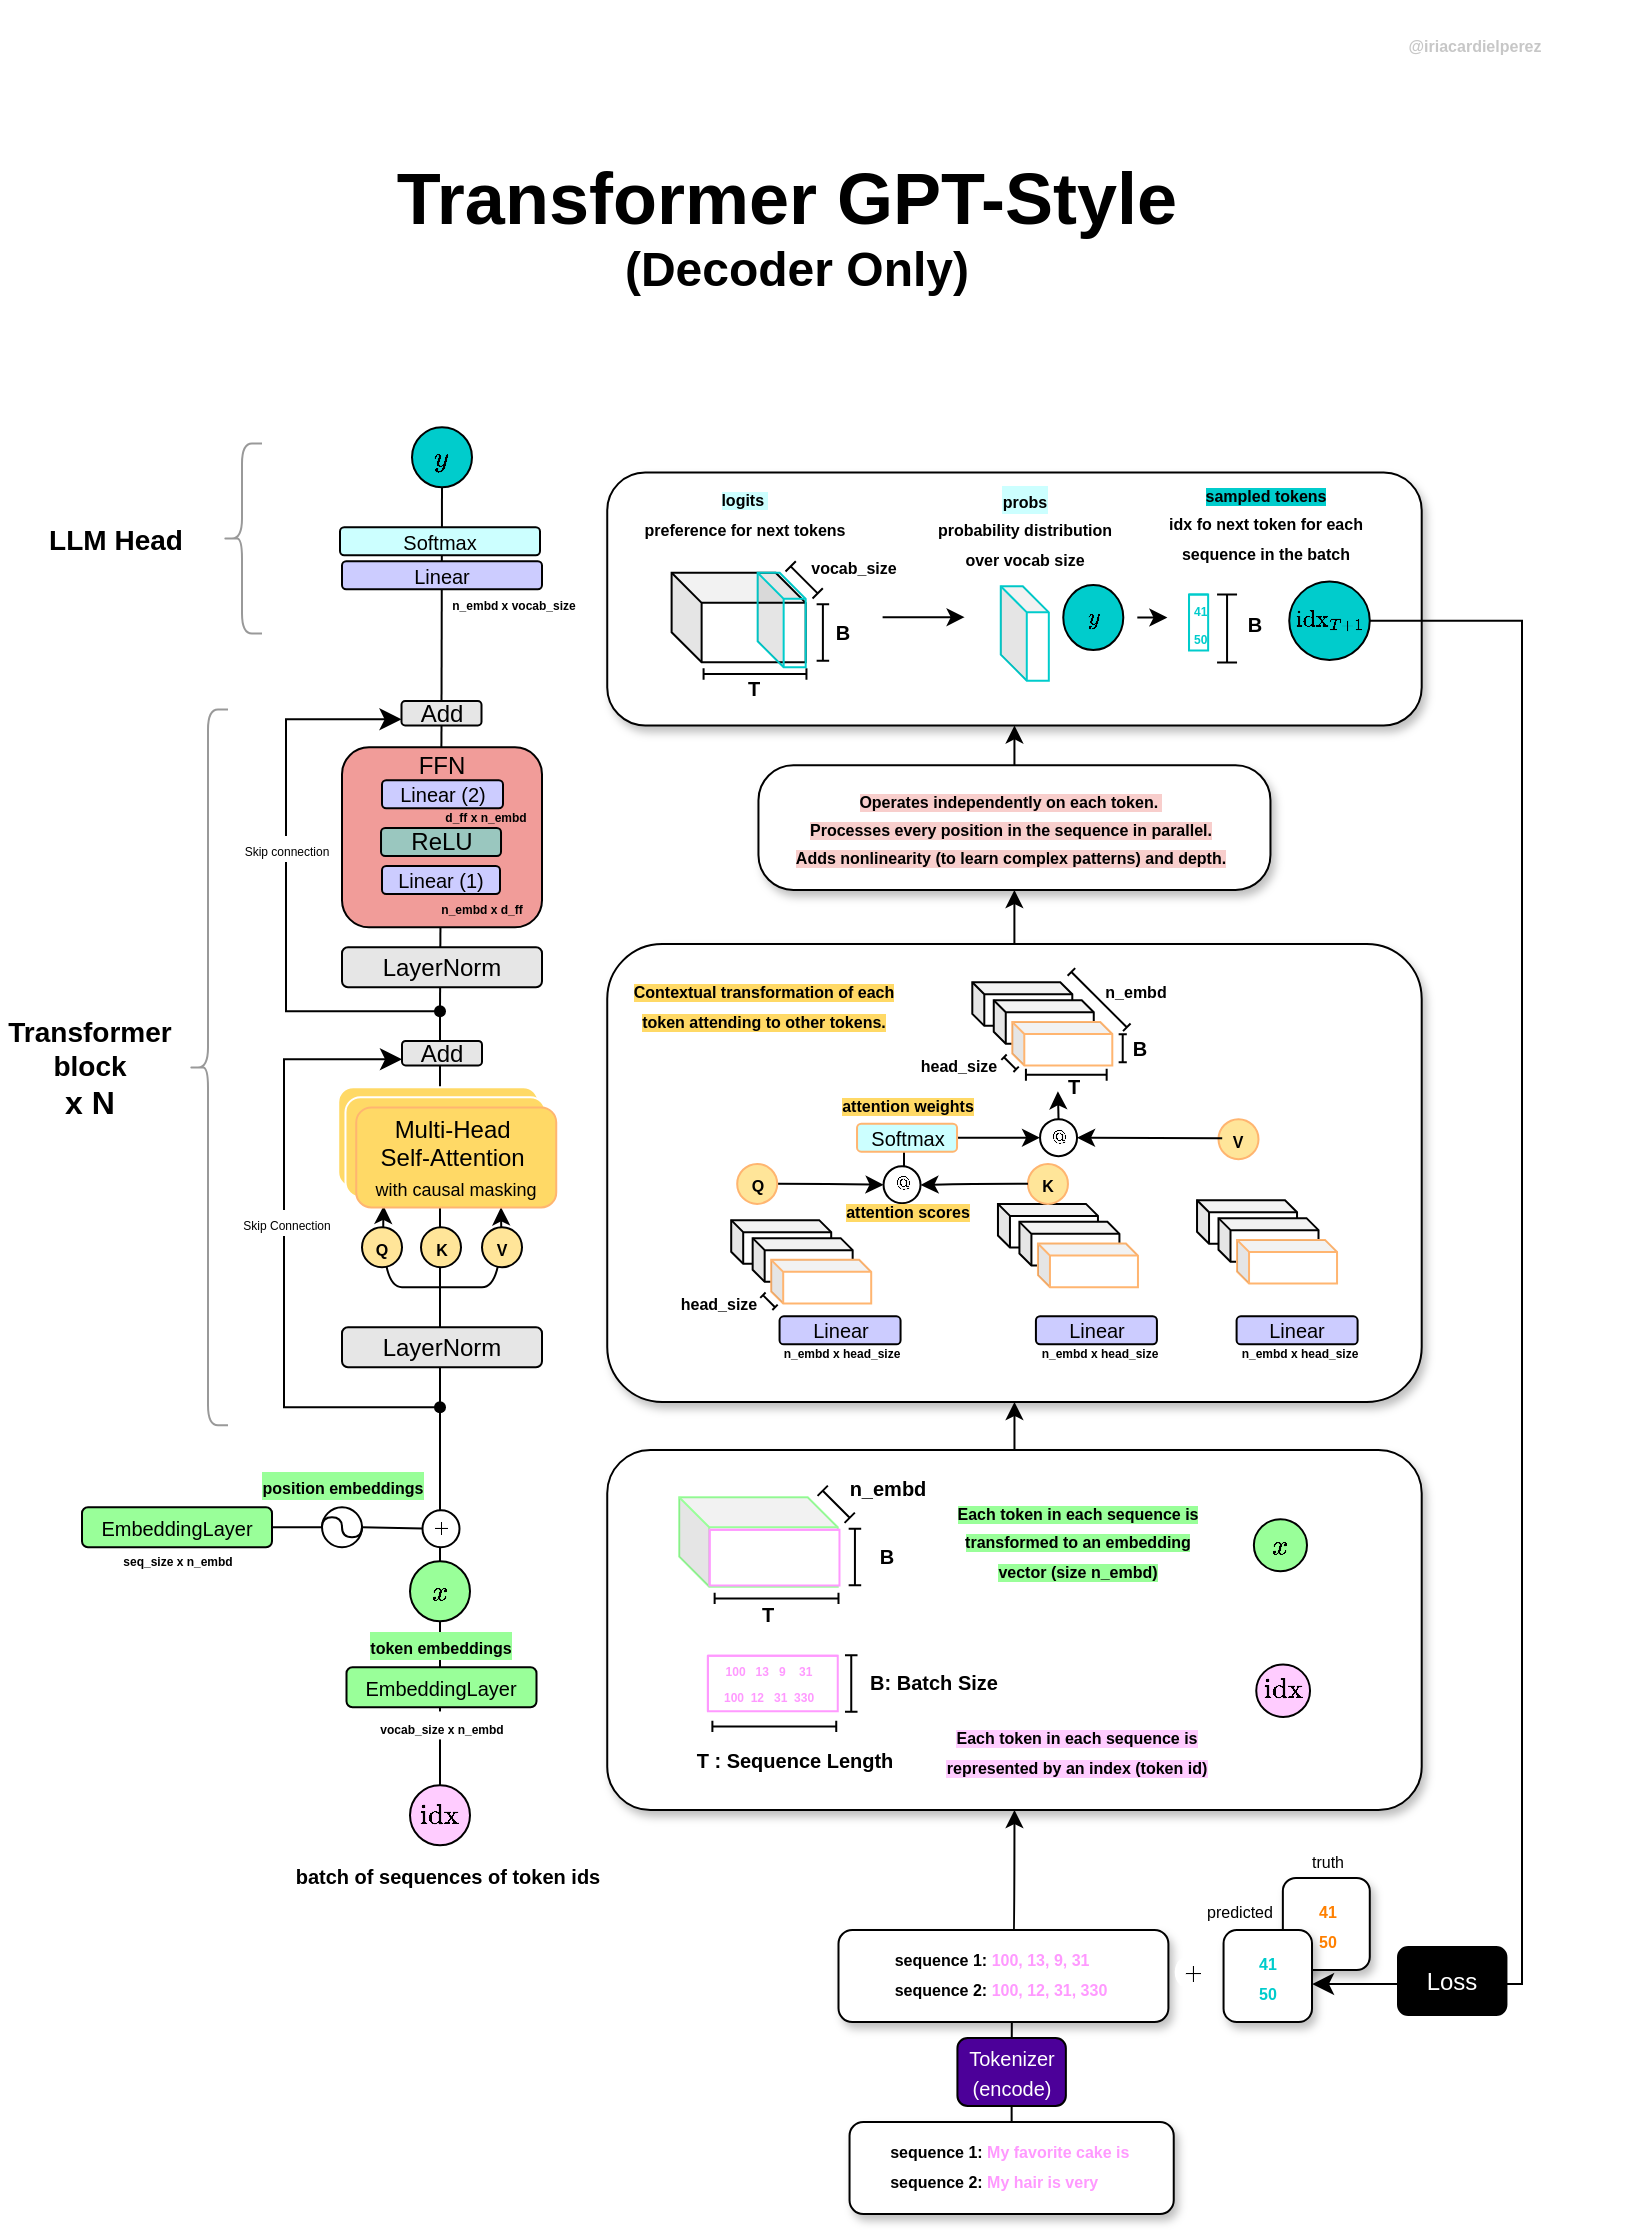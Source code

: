<mxfile>
  <diagram name="Page-1" id="9CptkLMM0ztSRVp6YB5i">
    <mxGraphModel dx="1144" dy="542" grid="0" gridSize="10" guides="1" tooltips="1" connect="1" arrows="1" fold="1" page="1" pageScale="1" pageWidth="827" pageHeight="1169" background="#FFFFFF" math="1" shadow="0">
      <root>
        <mxCell id="0" />
        <mxCell id="1" parent="0" />
        <mxCell id="IWCZdA42NEQNfxDkU8em-63" value="$$y$$" style="ellipse;whiteSpace=wrap;html=1;fillColor=#00CCCC;" parent="1" vertex="1">
          <mxGeometry x="221" y="222.63" width="30" height="30" as="geometry" />
        </mxCell>
        <mxCell id="IWCZdA42NEQNfxDkU8em-66" value="" style="ellipse;whiteSpace=wrap;html=1;" parent="1" vertex="1">
          <mxGeometry x="176.01" y="762.63" width="19.99" height="20" as="geometry" />
        </mxCell>
        <mxCell id="IWCZdA42NEQNfxDkU8em-67" value="" style="endArrow=none;html=1;rounded=0;curved=1;edgeStyle=orthogonalEdgeStyle;entryX=1;entryY=0.5;entryDx=0;entryDy=0;" parent="1" target="IWCZdA42NEQNfxDkU8em-66" edge="1">
          <mxGeometry width="50" height="50" relative="1" as="geometry">
            <mxPoint x="176" y="772.63" as="sourcePoint" />
            <mxPoint x="196.0" y="777.62" as="targetPoint" />
            <Array as="points">
              <mxPoint x="176" y="767.63" />
              <mxPoint x="186" y="767.63" />
              <mxPoint x="186" y="777.63" />
              <mxPoint x="196" y="777.63" />
            </Array>
          </mxGeometry>
        </mxCell>
        <mxCell id="IWCZdA42NEQNfxDkU8em-68" value="" style="curved=1;endArrow=classic;html=1;rounded=0;entryX=0.218;entryY=0.978;entryDx=0;entryDy=0;entryPerimeter=0;" parent="1" edge="1">
          <mxGeometry width="50" height="50" relative="1" as="geometry">
            <mxPoint x="236" y="652.63" as="sourcePoint" />
            <mxPoint x="206.8" y="611.97" as="targetPoint" />
            <Array as="points">
              <mxPoint x="226" y="652.63" />
              <mxPoint x="206" y="652.63" />
            </Array>
          </mxGeometry>
        </mxCell>
        <mxCell id="IWCZdA42NEQNfxDkU8em-69" value="" style="endArrow=none;html=1;rounded=0;curved=1;exitDx=0;exitDy=0;entryX=0.5;entryY=0;entryDx=0;entryDy=0;" parent="1" source="IWCZdA42NEQNfxDkU8em-82" target="IWCZdA42NEQNfxDkU8em-164" edge="1">
          <mxGeometry width="50" height="50" relative="1" as="geometry">
            <mxPoint x="234.8" y="392.63" as="sourcePoint" />
            <mxPoint x="234.8" y="752.63" as="targetPoint" />
          </mxGeometry>
        </mxCell>
        <mxCell id="IWCZdA42NEQNfxDkU8em-70" value="" style="curved=1;endArrow=classic;html=1;rounded=0;entryX=0.805;entryY=1.001;entryDx=0;entryDy=0;entryPerimeter=0;" parent="1" edge="1">
          <mxGeometry width="50" height="50" relative="1" as="geometry">
            <mxPoint x="236" y="652.63" as="sourcePoint" />
            <mxPoint x="265.5" y="612.66" as="targetPoint" />
            <Array as="points">
              <mxPoint x="246" y="652.63" />
              <mxPoint x="266" y="652.63" />
            </Array>
          </mxGeometry>
        </mxCell>
        <mxCell id="IWCZdA42NEQNfxDkU8em-71" value="" style="endArrow=classic;html=1;rounded=0;curved=1;entryX=0.496;entryY=1.001;entryDx=0;entryDy=0;entryPerimeter=0;exitX=0.453;exitY=-0.02;exitDx=0;exitDy=0;exitPerimeter=0;" parent="1" target="IWCZdA42NEQNfxDkU8em-78" edge="1">
          <mxGeometry width="50" height="50" relative="1" as="geometry">
            <mxPoint x="233.68" y="612.23" as="sourcePoint" />
            <mxPoint x="235.42" y="603.17" as="targetPoint" />
          </mxGeometry>
        </mxCell>
        <mxCell id="IWCZdA42NEQNfxDkU8em-72" value="&lt;font style=&quot;font-size: 8px;&quot;&gt;&lt;b style=&quot;&quot;&gt;Q&lt;/b&gt;&lt;/font&gt;" style="ellipse;whiteSpace=wrap;html=1;fillColor=#FFE599;align=center;" parent="1" vertex="1">
          <mxGeometry x="196" y="622.63" width="20" height="20" as="geometry" />
        </mxCell>
        <mxCell id="IWCZdA42NEQNfxDkU8em-73" value="&lt;font style=&quot;font-size: 8px;&quot;&gt;&lt;b style=&quot;&quot;&gt;K&lt;/b&gt;&lt;/font&gt;" style="ellipse;whiteSpace=wrap;html=1;fillColor=#FFE599;align=center;" parent="1" vertex="1">
          <mxGeometry x="225.5" y="622.63" width="20" height="20" as="geometry" />
        </mxCell>
        <mxCell id="IWCZdA42NEQNfxDkU8em-74" value="&lt;font style=&quot;font-size: 8px;&quot;&gt;&lt;b style=&quot;&quot;&gt;V&lt;/b&gt;&lt;/font&gt;" style="ellipse;whiteSpace=wrap;html=1;fillColor=#FFE599;align=center;" parent="1" vertex="1">
          <mxGeometry x="256" y="622.63" width="20" height="20" as="geometry" />
        </mxCell>
        <mxCell id="IWCZdA42NEQNfxDkU8em-75" value="" style="endArrow=none;html=1;rounded=0;curved=1;" parent="1" source="IWCZdA42NEQNfxDkU8em-76" edge="1">
          <mxGeometry width="50" height="50" relative="1" as="geometry">
            <mxPoint x="236" y="772.63" as="sourcePoint" />
            <mxPoint x="196" y="772.63" as="targetPoint" />
          </mxGeometry>
        </mxCell>
        <mxCell id="IWCZdA42NEQNfxDkU8em-77" value="Add" style="rounded=1;whiteSpace=wrap;html=1;fillColor=#E6E6E6;" parent="1" vertex="1">
          <mxGeometry x="216" y="529.49" width="40" height="12.2" as="geometry" />
        </mxCell>
        <mxCell id="IWCZdA42NEQNfxDkU8em-78" value="Multi-Head&amp;nbsp;&lt;div&gt;Self-Attention&amp;nbsp;&lt;div&gt;&lt;font style=&quot;font-size: 9px;&quot;&gt;with causal masking&lt;/font&gt;&lt;/div&gt;&lt;/div&gt;" style="rounded=1;whiteSpace=wrap;html=1;fillColor=#FFD966;strokeColor=#FFFFFF;" parent="1" vertex="1">
          <mxGeometry x="184.12" y="552.63" width="100" height="50" as="geometry" />
        </mxCell>
        <mxCell id="IWCZdA42NEQNfxDkU8em-79" value="" style="shape=waypoint;sketch=0;fillStyle=solid;size=6;pointerEvents=1;points=[];fillColor=none;resizable=0;rotatable=0;perimeter=centerPerimeter;snapToPoint=1;" parent="1" vertex="1">
          <mxGeometry x="225" y="702.63" width="20" height="20" as="geometry" />
        </mxCell>
        <mxCell id="IWCZdA42NEQNfxDkU8em-80" value="" style="edgeStyle=elbowEdgeStyle;elbow=vertical;endArrow=classic;html=1;curved=0;rounded=0;endSize=8;startSize=8;exitX=0.257;exitY=0.157;exitDx=0;exitDy=0;exitPerimeter=0;entryX=0;entryY=0.75;entryDx=0;entryDy=0;" parent="1" source="IWCZdA42NEQNfxDkU8em-79" target="IWCZdA42NEQNfxDkU8em-77" edge="1">
          <mxGeometry width="50" height="50" relative="1" as="geometry">
            <mxPoint x="-24" y="572.63" as="sourcePoint" />
            <mxPoint x="185.5" y="562.63" as="targetPoint" />
            <Array as="points">
              <mxPoint x="157" y="627" />
            </Array>
          </mxGeometry>
        </mxCell>
        <mxCell id="IWCZdA42NEQNfxDkU8em-544" value="&lt;font style=&quot;font-size: 6px;&quot;&gt;Skip Connection&lt;/font&gt;" style="edgeLabel;html=1;align=center;verticalAlign=middle;resizable=0;points=[];" parent="IWCZdA42NEQNfxDkU8em-80" vertex="1" connectable="0">
          <mxGeometry x="0.101" y="-1" relative="1" as="geometry">
            <mxPoint as="offset" />
          </mxGeometry>
        </mxCell>
        <mxCell id="IWCZdA42NEQNfxDkU8em-82" value="" style="shape=waypoint;sketch=0;fillStyle=solid;size=6;pointerEvents=1;points=[];fillColor=none;resizable=0;rotatable=0;perimeter=centerPerimeter;snapToPoint=1;" parent="1" vertex="1">
          <mxGeometry x="225" y="504.63" width="20" height="20" as="geometry" />
        </mxCell>
        <mxCell id="IWCZdA42NEQNfxDkU8em-81" value="" style="endArrow=none;html=1;rounded=0;curved=1;exitX=0.5;exitY=1;exitDx=0;exitDy=0;entryDx=0;entryDy=0;" parent="1" source="IWCZdA42NEQNfxDkU8em-351" target="IWCZdA42NEQNfxDkU8em-82" edge="1">
          <mxGeometry width="50" height="50" relative="1" as="geometry">
            <mxPoint x="234.8" y="392.63" as="sourcePoint" />
            <mxPoint x="234.8" y="752.63" as="targetPoint" />
          </mxGeometry>
        </mxCell>
        <mxCell id="IWCZdA42NEQNfxDkU8em-83" value="" style="edgeStyle=elbowEdgeStyle;elbow=horizontal;endArrow=classic;html=1;curved=0;rounded=0;endSize=8;startSize=8;entryX=0;entryY=0.75;entryDx=0;entryDy=0;" parent="1" source="IWCZdA42NEQNfxDkU8em-82" target="IWCZdA42NEQNfxDkU8em-351" edge="1">
          <mxGeometry width="50" height="50" relative="1" as="geometry">
            <mxPoint x="245" y="702.63" as="sourcePoint" />
            <mxPoint x="217.0" y="359.175" as="targetPoint" />
            <Array as="points">
              <mxPoint x="158" y="445" />
            </Array>
          </mxGeometry>
        </mxCell>
        <mxCell id="IWCZdA42NEQNfxDkU8em-542" value="&lt;font style=&quot;font-size: 6px;&quot;&gt;Skip connection&lt;/font&gt;" style="edgeLabel;html=1;align=center;verticalAlign=middle;resizable=0;points=[];" parent="IWCZdA42NEQNfxDkU8em-83" vertex="1" connectable="0">
          <mxGeometry x="0.133" relative="1" as="geometry">
            <mxPoint as="offset" />
          </mxGeometry>
        </mxCell>
        <mxCell id="IWCZdA42NEQNfxDkU8em-85" value="FFN&lt;div&gt;&lt;br&gt;&lt;div&gt;&lt;br&gt;&lt;/div&gt;&lt;div&gt;&lt;br&gt;&lt;/div&gt;&lt;div&gt;&lt;br&gt;&lt;/div&gt;&lt;div&gt;&lt;br&gt;&lt;/div&gt;&lt;/div&gt;" style="rounded=1;whiteSpace=wrap;html=1;fillColor=#F19C99;" parent="1" vertex="1">
          <mxGeometry x="186" y="382.63" width="100" height="90" as="geometry" />
        </mxCell>
        <mxCell id="IWCZdA42NEQNfxDkU8em-86" value="LayerNorm" style="rounded=1;whiteSpace=wrap;html=1;fillColor=#E6E6E6;" parent="1" vertex="1">
          <mxGeometry x="186" y="482.63" width="100" height="20" as="geometry" />
        </mxCell>
        <mxCell id="IWCZdA42NEQNfxDkU8em-93" value="LayerNorm" style="rounded=1;whiteSpace=wrap;html=1;fillColor=#E6E6E6;" parent="1" vertex="1">
          <mxGeometry x="186" y="672.63" width="100" height="20" as="geometry" />
        </mxCell>
        <mxCell id="IWCZdA42NEQNfxDkU8em-103" value="ReLU" style="rounded=1;whiteSpace=wrap;html=1;fillColor=#9AC7BF;" parent="1" vertex="1">
          <mxGeometry x="205.51" y="423" width="60" height="14" as="geometry" />
        </mxCell>
        <mxCell id="IWCZdA42NEQNfxDkU8em-106" value="&lt;font style=&quot;font-size: 10px;&quot;&gt;Linear (2)&lt;/font&gt;" style="rounded=1;whiteSpace=wrap;html=1;fillColor=#CCCCFF;" parent="1" vertex="1">
          <mxGeometry x="206" y="399.09" width="60.5" height="14" as="geometry" />
        </mxCell>
        <mxCell id="IWCZdA42NEQNfxDkU8em-107" value="&lt;font style=&quot;font-size: 10px;&quot;&gt;Linear (1)&lt;/font&gt;" style="rounded=1;whiteSpace=wrap;html=1;fillColor=#CCCCFF;" parent="1" vertex="1">
          <mxGeometry x="206" y="442" width="59" height="14" as="geometry" />
        </mxCell>
        <mxCell id="IWCZdA42NEQNfxDkU8em-109" value="&lt;font style=&quot;font-size: 10px;&quot;&gt;EmbeddingLayer&lt;/font&gt;" style="rounded=1;whiteSpace=wrap;html=1;fillColor=#99FF99;" parent="1" vertex="1">
          <mxGeometry x="188.25" y="842.63" width="95" height="20" as="geometry" />
        </mxCell>
        <mxCell id="IWCZdA42NEQNfxDkU8em-110" value="&lt;font style=&quot;font-size: 10px;&quot;&gt;EmbeddingLayer&lt;/font&gt;" style="rounded=1;whiteSpace=wrap;html=1;fillColor=#99FF99;" parent="1" vertex="1">
          <mxGeometry x="56" y="762.63" width="95" height="20" as="geometry" />
        </mxCell>
        <mxCell id="IWCZdA42NEQNfxDkU8em-111" value="" style="endArrow=none;html=1;rounded=0;curved=1;entryX=1;entryY=0.5;entryDx=0;entryDy=0;exitX=0;exitY=0.5;exitDx=0;exitDy=0;" parent="1" source="IWCZdA42NEQNfxDkU8em-66" target="IWCZdA42NEQNfxDkU8em-110" edge="1">
          <mxGeometry width="50" height="50" relative="1" as="geometry">
            <mxPoint x="246" y="782.63" as="sourcePoint" />
            <mxPoint x="206" y="782.63" as="targetPoint" />
          </mxGeometry>
        </mxCell>
        <mxCell id="IWCZdA42NEQNfxDkU8em-113" value="$$x$$" style="ellipse;whiteSpace=wrap;html=1;fillColor=#99FF99;" parent="1" vertex="1">
          <mxGeometry x="220" y="789.63" width="30" height="30" as="geometry" />
        </mxCell>
        <mxCell id="IWCZdA42NEQNfxDkU8em-114" value="" style="endArrow=none;html=1;rounded=0;curved=1;" parent="1" target="IWCZdA42NEQNfxDkU8em-76" edge="1">
          <mxGeometry width="50" height="50" relative="1" as="geometry">
            <mxPoint x="236" y="772.63" as="sourcePoint" />
            <mxPoint x="196" y="772.63" as="targetPoint" />
          </mxGeometry>
        </mxCell>
        <mxCell id="IWCZdA42NEQNfxDkU8em-76" value="&lt;font style=&quot;font-size: 8px;&quot;&gt;$$+$$&lt;/font&gt;" style="ellipse;whiteSpace=wrap;html=1;align=center;" parent="1" vertex="1">
          <mxGeometry x="226.25" y="764.13" width="18.5" height="18.5" as="geometry" />
        </mxCell>
        <mxCell id="IWCZdA42NEQNfxDkU8em-128" value="&lt;font style=&quot;font-size: 14px;&quot;&gt;&lt;font style=&quot;&quot;&gt;&lt;b style=&quot;&quot;&gt;Transformer b&lt;/b&gt;&lt;/font&gt;&lt;b style=&quot;background-color: transparent; color: light-dark(rgb(0, 0, 0), rgb(255, 255, 255));&quot;&gt;lock&lt;/b&gt;&lt;/font&gt;&lt;div&gt;&lt;div&gt;&lt;font size=&quot;3&quot; style=&quot;&quot;&gt;&lt;b style=&quot;&quot;&gt;x N&lt;/b&gt;&lt;/font&gt;&lt;/div&gt;&lt;/div&gt;" style="text;html=1;align=center;verticalAlign=middle;whiteSpace=wrap;rounded=0;rotation=0;" parent="1" vertex="1">
          <mxGeometry x="15" y="527.63" width="90" height="30" as="geometry" />
        </mxCell>
        <mxCell id="IWCZdA42NEQNfxDkU8em-131" value="&lt;div&gt;&lt;font style=&quot;font-size: 14px;&quot;&gt;&lt;b style=&quot;&quot;&gt;LLM Head&lt;/b&gt;&lt;/font&gt;&lt;/div&gt;" style="text;html=1;align=center;verticalAlign=middle;whiteSpace=wrap;rounded=0;" parent="1" vertex="1">
          <mxGeometry x="23" y="264.3" width="100" height="30" as="geometry" />
        </mxCell>
        <mxCell id="IWCZdA42NEQNfxDkU8em-132" value="&lt;span style=&quot;background-color: rgb(153, 255, 153);&quot;&gt;&lt;b style=&quot;&quot;&gt;&lt;font style=&quot;font-size: 8px;&quot;&gt;token embeddings&lt;/font&gt;&lt;/b&gt;&lt;/span&gt;" style="text;html=1;align=center;verticalAlign=middle;whiteSpace=wrap;rounded=0;fillColor=#FFFFFF;" parent="1" vertex="1">
          <mxGeometry x="188.13" y="827.72" width="94.75" height="7.91" as="geometry" />
        </mxCell>
        <mxCell id="IWCZdA42NEQNfxDkU8em-164" value="$$\text{idx}$$" style="ellipse;whiteSpace=wrap;html=1;fillColor=#FFCCFF;" parent="1" vertex="1">
          <mxGeometry x="220" y="901.63" width="30" height="30" as="geometry" />
        </mxCell>
        <mxCell id="IWCZdA42NEQNfxDkU8em-165" value="&lt;span style=&quot;font-size: 10px;&quot;&gt;&lt;b&gt;batch of sequences of token ids&lt;/b&gt;&lt;/span&gt;" style="text;html=1;align=center;verticalAlign=middle;whiteSpace=wrap;rounded=0;" parent="1" vertex="1">
          <mxGeometry x="158.62" y="931.63" width="160" height="30" as="geometry" />
        </mxCell>
        <mxCell id="IWCZdA42NEQNfxDkU8em-178" value="&lt;b style=&quot;&quot;&gt;&lt;font style=&quot;font-size: 6px;&quot;&gt;vocab_size x n_embd&lt;/font&gt;&lt;/b&gt;" style="text;html=1;align=center;verticalAlign=middle;whiteSpace=wrap;rounded=0;fillColor=#FFFFFF;" parent="1" vertex="1">
          <mxGeometry x="173" y="864.72" width="126" height="14" as="geometry" />
        </mxCell>
        <mxCell id="IWCZdA42NEQNfxDkU8em-179" value="&lt;b style=&quot;&quot;&gt;&lt;font style=&quot;font-size: 6px;&quot;&gt;seq_size x n_embd&lt;/font&gt;&lt;/b&gt;" style="text;html=1;align=center;verticalAlign=middle;whiteSpace=wrap;rounded=0;" parent="1" vertex="1">
          <mxGeometry x="40.5" y="780.75" width="126" height="15" as="geometry" />
        </mxCell>
        <mxCell id="IWCZdA42NEQNfxDkU8em-257" value="" style="edgeStyle=orthogonalEdgeStyle;curved=1;rounded=0;orthogonalLoop=1;jettySize=auto;html=1;entryX=0.47;entryY=1.071;entryDx=0;entryDy=0;entryPerimeter=0;" parent="1" edge="1">
          <mxGeometry relative="1" as="geometry">
            <mxPoint x="516.31" y="400.28" as="sourcePoint" />
          </mxGeometry>
        </mxCell>
        <mxCell id="IWCZdA42NEQNfxDkU8em-348" value="&lt;b style=&quot;&quot;&gt;&lt;font style=&quot;font-size: 6px;&quot;&gt;n_embd x vocab_size&lt;/font&gt;&lt;/b&gt;" style="text;html=1;align=center;verticalAlign=middle;whiteSpace=wrap;rounded=0;" parent="1" vertex="1">
          <mxGeometry x="237" y="302.63" width="70" height="15" as="geometry" />
        </mxCell>
        <mxCell id="IWCZdA42NEQNfxDkU8em-349" value="Multi-Head&amp;nbsp;&lt;div&gt;Self-Attention&amp;nbsp;&lt;div&gt;&lt;font style=&quot;font-size: 9px;&quot;&gt;with causal masking&lt;/font&gt;&lt;/div&gt;&lt;/div&gt;" style="rounded=1;whiteSpace=wrap;html=1;fillColor=#FFD966;strokeColor=#FFFFFF;" parent="1" vertex="1">
          <mxGeometry x="187.74" y="557.63" width="100" height="50" as="geometry" />
        </mxCell>
        <mxCell id="IWCZdA42NEQNfxDkU8em-352" value="" style="endArrow=none;html=1;rounded=0;curved=1;exitX=0.5;exitY=1;exitDx=0;exitDy=0;entryDx=0;entryDy=0;" parent="1" source="IWCZdA42NEQNfxDkU8em-63" target="IWCZdA42NEQNfxDkU8em-351" edge="1">
          <mxGeometry width="50" height="50" relative="1" as="geometry">
            <mxPoint x="236" y="252.72" as="sourcePoint" />
            <mxPoint x="235" y="514.72" as="targetPoint" />
          </mxGeometry>
        </mxCell>
        <mxCell id="IWCZdA42NEQNfxDkU8em-351" value="Add" style="rounded=1;whiteSpace=wrap;html=1;fillColor=#E6E6E6;" parent="1" vertex="1">
          <mxGeometry x="215.75" y="359.52" width="40" height="12.2" as="geometry" />
        </mxCell>
        <mxCell id="IWCZdA42NEQNfxDkU8em-353" value="&lt;font style=&quot;font-size: 10px;&quot;&gt;Softmax&lt;/font&gt;" style="rounded=1;whiteSpace=wrap;html=1;fillColor=#CCFFFF;" parent="1" vertex="1">
          <mxGeometry x="185" y="272.63" width="100" height="14" as="geometry" />
        </mxCell>
        <mxCell id="IWCZdA42NEQNfxDkU8em-354" value="&lt;font style=&quot;font-size: 10px;&quot;&gt;Linear&lt;/font&gt;" style="rounded=1;whiteSpace=wrap;html=1;fillColor=#CCCCFF;" parent="1" vertex="1">
          <mxGeometry x="186" y="289.63" width="100" height="14" as="geometry" />
        </mxCell>
        <mxCell id="IWCZdA42NEQNfxDkU8em-380" value="Multi-Head&amp;nbsp;&lt;div&gt;Self-Attention&amp;nbsp;&lt;div&gt;&lt;font style=&quot;font-size: 9px;&quot;&gt;with causal masking&lt;/font&gt;&lt;/div&gt;&lt;/div&gt;" style="rounded=1;whiteSpace=wrap;html=1;fillColor=#FFD966;strokeColor=#FFB570;" parent="1" vertex="1">
          <mxGeometry x="193.12" y="562.72" width="100" height="50" as="geometry" />
        </mxCell>
        <mxCell id="IWCZdA42NEQNfxDkU8em-384" value="&lt;span style=&quot;background-color: rgb(153, 255, 153);&quot;&gt;&lt;b style=&quot;&quot;&gt;&lt;font style=&quot;font-size: 8px;&quot;&gt;position embeddings&lt;/font&gt;&lt;/b&gt;&lt;/span&gt;" style="text;html=1;align=center;verticalAlign=middle;whiteSpace=wrap;rounded=0;fillColor=#FFFFFF;" parent="1" vertex="1">
          <mxGeometry x="138.63" y="747.72" width="94.75" height="7.91" as="geometry" />
        </mxCell>
        <mxCell id="IWCZdA42NEQNfxDkU8em-386" value="" style="shape=curlyBracket;whiteSpace=wrap;html=1;rounded=1;labelPosition=left;verticalLabelPosition=middle;align=right;verticalAlign=middle;strokeColor=#999999;" parent="1" vertex="1">
          <mxGeometry x="109" y="363.76" width="20" height="357.92" as="geometry" />
        </mxCell>
        <mxCell id="IWCZdA42NEQNfxDkU8em-387" value="" style="shape=curlyBracket;whiteSpace=wrap;html=1;rounded=1;labelPosition=left;verticalLabelPosition=middle;align=right;verticalAlign=middle;strokeColor=#999999;" parent="1" vertex="1">
          <mxGeometry x="126" y="230.72" width="20" height="95" as="geometry" />
        </mxCell>
        <mxCell id="IWCZdA42NEQNfxDkU8em-393" value="&lt;b style=&quot;&quot;&gt;&lt;font style=&quot;font-size: 36px;&quot;&gt;Transformer GPT-Style&amp;nbsp;&lt;/font&gt;&lt;/b&gt;&lt;div&gt;&lt;b style=&quot;&quot;&gt;&lt;font style=&quot;font-size: 24px;&quot;&gt;(Decoder Only)&lt;/font&gt;&lt;/b&gt;&lt;/div&gt;" style="text;html=1;align=center;verticalAlign=middle;whiteSpace=wrap;rounded=0;rotation=0;" parent="1" vertex="1">
          <mxGeometry x="78" y="71" width="671.38" height="101" as="geometry" />
        </mxCell>
        <mxCell id="IWCZdA42NEQNfxDkU8em-529" value="" style="edgeStyle=orthogonalEdgeStyle;curved=1;rounded=0;orthogonalLoop=1;jettySize=auto;html=1;" parent="1" source="IWCZdA42NEQNfxDkU8em-397" target="IWCZdA42NEQNfxDkU8em-504" edge="1">
          <mxGeometry relative="1" as="geometry" />
        </mxCell>
        <mxCell id="IWCZdA42NEQNfxDkU8em-397" value="" style="rounded=1;whiteSpace=wrap;html=1;shadow=1;arcSize=12;" parent="1" vertex="1">
          <mxGeometry x="318.62" y="481" width="407.23" height="229" as="geometry" />
        </mxCell>
        <mxCell id="IWCZdA42NEQNfxDkU8em-398" value="" style="shape=cube;whiteSpace=wrap;html=1;boundedLbl=1;backgroundOutline=1;darkOpacity=0.05;darkOpacity2=0.1;size=6;direction=east;rotation=0;" parent="1" vertex="1">
          <mxGeometry x="513.98" y="610.94" width="50" height="21.81" as="geometry" />
        </mxCell>
        <mxCell id="IWCZdA42NEQNfxDkU8em-399" value="" style="shape=cube;whiteSpace=wrap;html=1;boundedLbl=1;backgroundOutline=1;darkOpacity=0.05;darkOpacity2=0.1;size=6;direction=east;rotation=0;" parent="1" vertex="1">
          <mxGeometry x="524.71" y="619.93" width="50" height="21.81" as="geometry" />
        </mxCell>
        <mxCell id="IWCZdA42NEQNfxDkU8em-400" value="" style="shape=cube;whiteSpace=wrap;html=1;boundedLbl=1;backgroundOutline=1;darkOpacity=0.05;darkOpacity2=0.1;size=6;direction=east;rotation=0;strokeColor=#FFB570;" parent="1" vertex="1">
          <mxGeometry x="533.98" y="630.79" width="50" height="21.81" as="geometry" />
        </mxCell>
        <mxCell id="IWCZdA42NEQNfxDkU8em-401" value="" style="shape=cube;whiteSpace=wrap;html=1;boundedLbl=1;backgroundOutline=1;darkOpacity=0.05;darkOpacity2=0.1;size=6;direction=east;rotation=0;" parent="1" vertex="1">
          <mxGeometry x="613.52" y="609.09" width="50" height="21.81" as="geometry" />
        </mxCell>
        <mxCell id="IWCZdA42NEQNfxDkU8em-402" value="" style="shape=cube;whiteSpace=wrap;html=1;boundedLbl=1;backgroundOutline=1;darkOpacity=0.05;darkOpacity2=0.1;size=6;direction=east;rotation=0;" parent="1" vertex="1">
          <mxGeometry x="624.25" y="618.08" width="50" height="21.81" as="geometry" />
        </mxCell>
        <mxCell id="IWCZdA42NEQNfxDkU8em-403" value="" style="shape=cube;whiteSpace=wrap;html=1;boundedLbl=1;backgroundOutline=1;darkOpacity=0.05;darkOpacity2=0.1;size=6;direction=east;rotation=0;strokeColor=#FFB570;" parent="1" vertex="1">
          <mxGeometry x="633.52" y="628.94" width="50" height="21.81" as="geometry" />
        </mxCell>
        <mxCell id="IWCZdA42NEQNfxDkU8em-404" value="&lt;font style=&quot;font-size: 8px;&quot;&gt;&lt;b style=&quot;&quot;&gt;V&lt;/b&gt;&lt;/font&gt;" style="ellipse;whiteSpace=wrap;html=1;fillColor=#FFE599;align=center;strokeColor=#FFB570;" parent="1" vertex="1">
          <mxGeometry x="624.25" y="568.57" width="20" height="20" as="geometry" />
        </mxCell>
        <mxCell id="IWCZdA42NEQNfxDkU8em-405" value="&lt;font style=&quot;font-size: 8px;&quot;&gt;$$@$$&lt;/font&gt;" style="ellipse;whiteSpace=wrap;html=1;align=center;" parent="1" vertex="1">
          <mxGeometry x="535.02" y="568.57" width="18.5" height="18.5" as="geometry" />
        </mxCell>
        <mxCell id="IWCZdA42NEQNfxDkU8em-406" style="edgeStyle=orthogonalEdgeStyle;curved=1;rounded=0;orthogonalLoop=1;jettySize=auto;html=1;entryX=0;entryY=0.5;entryDx=0;entryDy=0;exitX=1;exitY=0.5;exitDx=0;exitDy=0;" parent="1" source="IWCZdA42NEQNfxDkU8em-425" target="IWCZdA42NEQNfxDkU8em-405" edge="1">
          <mxGeometry relative="1" as="geometry">
            <mxPoint x="413.52" y="609.68" as="sourcePoint" />
            <mxPoint x="466.52" y="609.68" as="targetPoint" />
          </mxGeometry>
        </mxCell>
        <mxCell id="IWCZdA42NEQNfxDkU8em-407" value="" style="edgeStyle=orthogonalEdgeStyle;curved=1;rounded=0;orthogonalLoop=1;jettySize=auto;html=1;exitX=0.5;exitY=0;exitDx=0;exitDy=0;" parent="1" source="IWCZdA42NEQNfxDkU8em-405" edge="1">
          <mxGeometry relative="1" as="geometry">
            <mxPoint x="543.95" y="554.63" as="targetPoint" />
            <mxPoint x="644.52" y="591.68" as="sourcePoint" />
          </mxGeometry>
        </mxCell>
        <mxCell id="IWCZdA42NEQNfxDkU8em-408" value="" style="shape=crossbar;whiteSpace=wrap;html=1;rounded=1;direction=south;" parent="1" vertex="1">
          <mxGeometry x="574.32" y="526.14" width="4.08" height="14" as="geometry" />
        </mxCell>
        <mxCell id="IWCZdA42NEQNfxDkU8em-409" value="" style="shape=crossbar;whiteSpace=wrap;html=1;rounded=1;direction=south;rotation=-45;" parent="1" vertex="1">
          <mxGeometry x="518.15" y="536.36" width="3.77" height="8.56" as="geometry" />
        </mxCell>
        <mxCell id="IWCZdA42NEQNfxDkU8em-410" value="&lt;span style=&quot;font-size: 10px;&quot;&gt;&lt;b&gt;B&lt;/b&gt;&lt;/span&gt;" style="text;html=1;align=center;verticalAlign=middle;whiteSpace=wrap;rounded=0;" parent="1" vertex="1">
          <mxGeometry x="574.89" y="518.14" width="19.54" height="30" as="geometry" />
        </mxCell>
        <mxCell id="IWCZdA42NEQNfxDkU8em-411" value="&lt;b style=&quot;&quot;&gt;&lt;font style=&quot;font-size: 8px;&quot;&gt;head_size&lt;/font&gt;&lt;/b&gt;" style="text;html=1;align=center;verticalAlign=middle;whiteSpace=wrap;rounded=0;" parent="1" vertex="1">
          <mxGeometry x="475.27" y="533.14" width="39.11" height="15" as="geometry" />
        </mxCell>
        <mxCell id="IWCZdA42NEQNfxDkU8em-412" value="" style="shape=crossbar;whiteSpace=wrap;html=1;rounded=1;direction=south;rotation=-90;" parent="1" vertex="1">
          <mxGeometry x="545.15" y="526.14" width="6" height="40.37" as="geometry" />
        </mxCell>
        <mxCell id="IWCZdA42NEQNfxDkU8em-413" value="&lt;span style=&quot;font-size: 10px;&quot;&gt;&lt;b&gt;T&lt;/b&gt;&lt;/span&gt;" style="text;html=1;align=center;verticalAlign=middle;whiteSpace=wrap;rounded=0;" parent="1" vertex="1">
          <mxGeometry x="526.65" y="541.92" width="50" height="20" as="geometry" />
        </mxCell>
        <mxCell id="IWCZdA42NEQNfxDkU8em-414" value="" style="shape=cube;whiteSpace=wrap;html=1;boundedLbl=1;backgroundOutline=1;darkOpacity=0.05;darkOpacity2=0.1;size=6;direction=east;rotation=0;" parent="1" vertex="1">
          <mxGeometry x="501.15" y="500.11" width="50" height="21.81" as="geometry" />
        </mxCell>
        <mxCell id="IWCZdA42NEQNfxDkU8em-415" value="" style="shape=crossbar;whiteSpace=wrap;html=1;rounded=1;direction=south;rotation=-45;" parent="1" vertex="1">
          <mxGeometry x="561.88" y="489.23" width="5.34" height="39.16" as="geometry" />
        </mxCell>
        <mxCell id="IWCZdA42NEQNfxDkU8em-416" value="&lt;b style=&quot;&quot;&gt;&lt;font style=&quot;font-size: 8px;&quot;&gt;n_embd&lt;/font&gt;&lt;/b&gt;" style="text;html=1;align=center;verticalAlign=middle;whiteSpace=wrap;rounded=0;" parent="1" vertex="1">
          <mxGeometry x="542.5" y="496.23" width="80" height="15" as="geometry" />
        </mxCell>
        <mxCell id="IWCZdA42NEQNfxDkU8em-417" value="" style="shape=cube;whiteSpace=wrap;html=1;boundedLbl=1;backgroundOutline=1;darkOpacity=0.05;darkOpacity2=0.1;size=6;direction=east;rotation=0;" parent="1" vertex="1">
          <mxGeometry x="511.88" y="509.1" width="50" height="21.81" as="geometry" />
        </mxCell>
        <mxCell id="IWCZdA42NEQNfxDkU8em-418" value="" style="shape=cube;whiteSpace=wrap;html=1;boundedLbl=1;backgroundOutline=1;darkOpacity=0.05;darkOpacity2=0.1;size=6;direction=east;rotation=0;strokeColor=#FFB570;" parent="1" vertex="1">
          <mxGeometry x="521.15" y="519.96" width="50" height="21.81" as="geometry" />
        </mxCell>
        <mxCell id="IWCZdA42NEQNfxDkU8em-419" style="edgeStyle=orthogonalEdgeStyle;curved=1;rounded=0;orthogonalLoop=1;jettySize=auto;html=1;entryX=0;entryY=0.5;entryDx=0;entryDy=0;" parent="1" source="IWCZdA42NEQNfxDkU8em-420" target="IWCZdA42NEQNfxDkU8em-424" edge="1">
          <mxGeometry relative="1" as="geometry" />
        </mxCell>
        <mxCell id="IWCZdA42NEQNfxDkU8em-420" value="&lt;font style=&quot;font-size: 8px;&quot;&gt;&lt;b style=&quot;&quot;&gt;Q&lt;/b&gt;&lt;/font&gt;" style="ellipse;whiteSpace=wrap;html=1;fillColor=#FFE599;align=center;strokeColor=#FFB570;" parent="1" vertex="1">
          <mxGeometry x="383.6" y="590.94" width="20" height="20" as="geometry" />
        </mxCell>
        <mxCell id="IWCZdA42NEQNfxDkU8em-421" value="&lt;font style=&quot;font-size: 8px;&quot;&gt;&lt;b style=&quot;&quot;&gt;K&lt;/b&gt;&lt;/font&gt;" style="ellipse;whiteSpace=wrap;html=1;fillColor=#FFE599;align=center;strokeColor=#FFB570;" parent="1" vertex="1">
          <mxGeometry x="528.98" y="590.94" width="20" height="20" as="geometry" />
        </mxCell>
        <mxCell id="IWCZdA42NEQNfxDkU8em-422" value="" style="edgeStyle=orthogonalEdgeStyle;curved=1;rounded=0;orthogonalLoop=1;jettySize=auto;html=1;" parent="1" source="IWCZdA42NEQNfxDkU8em-421" target="IWCZdA42NEQNfxDkU8em-424" edge="1">
          <mxGeometry relative="1" as="geometry">
            <mxPoint x="463.52" y="552.82" as="targetPoint" />
            <mxPoint x="528.52" y="588.82" as="sourcePoint" />
          </mxGeometry>
        </mxCell>
        <mxCell id="IWCZdA42NEQNfxDkU8em-423" value="" style="edgeStyle=orthogonalEdgeStyle;curved=1;rounded=0;orthogonalLoop=1;jettySize=auto;html=1;entryX=0.47;entryY=1.071;entryDx=0;entryDy=0;entryPerimeter=0;" parent="1" source="IWCZdA42NEQNfxDkU8em-424" target="IWCZdA42NEQNfxDkU8em-425" edge="1">
          <mxGeometry relative="1" as="geometry">
            <Array as="points">
              <mxPoint x="466.52" y="568.68" />
            </Array>
          </mxGeometry>
        </mxCell>
        <mxCell id="IWCZdA42NEQNfxDkU8em-424" value="&lt;font style=&quot;font-size: 8px;&quot;&gt;$$@$$&lt;/font&gt;" style="ellipse;whiteSpace=wrap;html=1;align=center;" parent="1" vertex="1">
          <mxGeometry x="456.77" y="592.16" width="18.5" height="18.5" as="geometry" />
        </mxCell>
        <mxCell id="IWCZdA42NEQNfxDkU8em-425" value="&lt;font style=&quot;font-size: 10px;&quot;&gt;Softmax&lt;/font&gt;" style="rounded=1;whiteSpace=wrap;html=1;fillColor=#CCFFFF;strokeColor=#FFB570;" parent="1" vertex="1">
          <mxGeometry x="443.52" y="570.82" width="50" height="14" as="geometry" />
        </mxCell>
        <mxCell id="IWCZdA42NEQNfxDkU8em-426" value="" style="edgeStyle=orthogonalEdgeStyle;curved=1;rounded=0;orthogonalLoop=1;jettySize=auto;html=1;entryX=1;entryY=0.5;entryDx=0;entryDy=0;exitX=0.093;exitY=0.476;exitDx=0;exitDy=0;exitPerimeter=0;" parent="1" source="IWCZdA42NEQNfxDkU8em-404" target="IWCZdA42NEQNfxDkU8em-405" edge="1">
          <mxGeometry relative="1" as="geometry">
            <mxPoint x="571.25" y="575.68" as="targetPoint" />
            <mxPoint x="624.25" y="576.68" as="sourcePoint" />
          </mxGeometry>
        </mxCell>
        <mxCell id="IWCZdA42NEQNfxDkU8em-427" value="" style="shape=crossbar;whiteSpace=wrap;html=1;rounded=1;direction=south;rotation=-45;" parent="1" vertex="1">
          <mxGeometry x="397.6" y="655.33" width="3.77" height="8.56" as="geometry" />
        </mxCell>
        <mxCell id="IWCZdA42NEQNfxDkU8em-428" value="&lt;b style=&quot;&quot;&gt;&lt;font style=&quot;font-size: 8px;&quot;&gt;head_size&lt;/font&gt;&lt;/b&gt;" style="text;html=1;align=center;verticalAlign=middle;whiteSpace=wrap;rounded=0;" parent="1" vertex="1">
          <mxGeometry x="354.72" y="652.11" width="39.11" height="15" as="geometry" />
        </mxCell>
        <mxCell id="IWCZdA42NEQNfxDkU8em-429" value="" style="shape=cube;whiteSpace=wrap;html=1;boundedLbl=1;backgroundOutline=1;darkOpacity=0.05;darkOpacity2=0.1;size=6;direction=east;rotation=0;" parent="1" vertex="1">
          <mxGeometry x="380.6" y="619.08" width="50" height="21.81" as="geometry" />
        </mxCell>
        <mxCell id="IWCZdA42NEQNfxDkU8em-430" value="" style="shape=cube;whiteSpace=wrap;html=1;boundedLbl=1;backgroundOutline=1;darkOpacity=0.05;darkOpacity2=0.1;size=6;direction=east;rotation=0;" parent="1" vertex="1">
          <mxGeometry x="391.33" y="628.07" width="50" height="21.81" as="geometry" />
        </mxCell>
        <mxCell id="IWCZdA42NEQNfxDkU8em-431" value="" style="shape=cube;whiteSpace=wrap;html=1;boundedLbl=1;backgroundOutline=1;darkOpacity=0.05;darkOpacity2=0.1;size=6;direction=east;rotation=0;strokeColor=#FFB570;" parent="1" vertex="1">
          <mxGeometry x="400.6" y="638.93" width="50" height="21.81" as="geometry" />
        </mxCell>
        <mxCell id="IWCZdA42NEQNfxDkU8em-432" value="&lt;font style=&quot;font-size: 10px;&quot;&gt;Linear&lt;/font&gt;" style="rounded=1;whiteSpace=wrap;html=1;fillColor=#CCCCFF;" parent="1" vertex="1">
          <mxGeometry x="404.78" y="667.18" width="60.5" height="14" as="geometry" />
        </mxCell>
        <mxCell id="IWCZdA42NEQNfxDkU8em-433" value="&lt;b style=&quot;&quot;&gt;&lt;font style=&quot;font-size: 6px;&quot;&gt;n_embd x head_size&lt;/font&gt;&lt;/b&gt;" style="text;html=1;align=center;verticalAlign=middle;whiteSpace=wrap;rounded=0;" parent="1" vertex="1">
          <mxGeometry x="401.37" y="676.68" width="70" height="15" as="geometry" />
        </mxCell>
        <mxCell id="IWCZdA42NEQNfxDkU8em-434" value="&lt;b style=&quot;&quot;&gt;&lt;font style=&quot;font-size: 8px; background-color: rgb(255, 217, 102);&quot;&gt;attention scores&lt;/font&gt;&lt;/b&gt;" style="text;html=1;align=center;verticalAlign=middle;whiteSpace=wrap;rounded=0;" parent="1" vertex="1">
          <mxGeometry x="432.7" y="606.8" width="71.65" height="15" as="geometry" />
        </mxCell>
        <mxCell id="IWCZdA42NEQNfxDkU8em-435" value="&lt;b style=&quot;&quot;&gt;&lt;font style=&quot;font-size: 8px; background-color: rgb(255, 217, 102);&quot;&gt;attention weights&lt;/font&gt;&lt;/b&gt;" style="text;html=1;align=center;verticalAlign=middle;whiteSpace=wrap;rounded=0;" parent="1" vertex="1">
          <mxGeometry x="432.7" y="553.57" width="71.65" height="15" as="geometry" />
        </mxCell>
        <mxCell id="IWCZdA42NEQNfxDkU8em-436" value="&lt;font style=&quot;font-size: 10px;&quot;&gt;Linear&lt;/font&gt;" style="rounded=1;whiteSpace=wrap;html=1;fillColor=#CCCCFF;" parent="1" vertex="1">
          <mxGeometry x="532.96" y="667.11" width="60.5" height="14" as="geometry" />
        </mxCell>
        <mxCell id="IWCZdA42NEQNfxDkU8em-437" value="&lt;b style=&quot;&quot;&gt;&lt;font style=&quot;font-size: 6px;&quot;&gt;n_embd x head_size&lt;/font&gt;&lt;/b&gt;" style="text;html=1;align=center;verticalAlign=middle;whiteSpace=wrap;rounded=0;" parent="1" vertex="1">
          <mxGeometry x="529.55" y="676.61" width="70" height="15" as="geometry" />
        </mxCell>
        <mxCell id="IWCZdA42NEQNfxDkU8em-438" value="&lt;font style=&quot;font-size: 10px;&quot;&gt;Linear&lt;/font&gt;" style="rounded=1;whiteSpace=wrap;html=1;fillColor=#CCCCFF;" parent="1" vertex="1">
          <mxGeometry x="633.3" y="667.18" width="60.5" height="14" as="geometry" />
        </mxCell>
        <mxCell id="IWCZdA42NEQNfxDkU8em-439" value="&lt;b style=&quot;&quot;&gt;&lt;font style=&quot;font-size: 6px;&quot;&gt;n_embd x head_size&lt;/font&gt;&lt;/b&gt;" style="text;html=1;align=center;verticalAlign=middle;whiteSpace=wrap;rounded=0;" parent="1" vertex="1">
          <mxGeometry x="629.89" y="676.68" width="70" height="15" as="geometry" />
        </mxCell>
        <mxCell id="IWCZdA42NEQNfxDkU8em-440" value="" style="rounded=1;whiteSpace=wrap;html=1;shadow=1;" parent="1" vertex="1">
          <mxGeometry x="318.62" y="245.25" width="407.23" height="126.47" as="geometry" />
        </mxCell>
        <mxCell id="IWCZdA42NEQNfxDkU8em-441" value="&lt;b style=&quot;&quot;&gt;&lt;font style=&quot;font-size: 8px; background-color: rgb(204, 255, 255);&quot;&gt;logits&amp;nbsp;&lt;/font&gt;&lt;/b&gt;&lt;div&gt;&lt;b style=&quot;&quot;&gt;&lt;font style=&quot;font-size: 8px;&quot;&gt;preference for next tokens&lt;/font&gt;&lt;/b&gt;&lt;/div&gt;" style="text;html=1;align=center;verticalAlign=middle;whiteSpace=wrap;rounded=0;" parent="1" vertex="1">
          <mxGeometry x="332.62" y="254.61" width="108.6" height="20" as="geometry" />
        </mxCell>
        <mxCell id="IWCZdA42NEQNfxDkU8em-442" value="" style="shape=crossbar;whiteSpace=wrap;html=1;rounded=1;direction=south;" parent="1" vertex="1">
          <mxGeometry x="623.53" y="306.28" width="10" height="34" as="geometry" />
        </mxCell>
        <mxCell id="IWCZdA42NEQNfxDkU8em-443" value="&lt;span style=&quot;font-size: 10px;&quot;&gt;&lt;b&gt;B&lt;/b&gt;&lt;/span&gt;" style="text;html=1;align=center;verticalAlign=middle;whiteSpace=wrap;rounded=0;" parent="1" vertex="1">
          <mxGeometry x="634.07" y="306.28" width="17.44" height="30" as="geometry" />
        </mxCell>
        <mxCell id="IWCZdA42NEQNfxDkU8em-444" value="&lt;div&gt;&lt;b style=&quot;&quot;&gt;&lt;font style=&quot;font-size: 8px; background-color: rgb(0, 204, 204);&quot;&gt;sampled tokens&lt;/font&gt;&lt;/b&gt;&lt;/div&gt;&lt;div&gt;&lt;b style=&quot;color: rgb(0, 0, 0);&quot;&gt;&lt;font style=&quot;font-size: 8px;&quot;&gt;idx fo next token for each sequence in the batch&lt;/font&gt;&lt;/b&gt;&lt;/div&gt;" style="text;html=1;align=center;verticalAlign=middle;whiteSpace=wrap;rounded=0;" parent="1" vertex="1">
          <mxGeometry x="587.66" y="259.22" width="120" height="22" as="geometry" />
        </mxCell>
        <mxCell id="IWCZdA42NEQNfxDkU8em-445" value="" style="shape=cube;whiteSpace=wrap;html=1;boundedLbl=1;backgroundOutline=1;darkOpacity=0.05;darkOpacity2=0.1;size=15;direction=east;rotation=0;" parent="1" vertex="1">
          <mxGeometry x="350.81" y="295.41" width="67.04" height="44.74" as="geometry" />
        </mxCell>
        <mxCell id="IWCZdA42NEQNfxDkU8em-446" value="" style="shape=crossbar;whiteSpace=wrap;html=1;rounded=1;direction=south;" parent="1" vertex="1">
          <mxGeometry x="423.31" y="311.15" width="6.27" height="28.26" as="geometry" />
        </mxCell>
        <mxCell id="IWCZdA42NEQNfxDkU8em-447" value="" style="shape=crossbar;whiteSpace=wrap;html=1;rounded=1;direction=south;rotation=-45;" parent="1" vertex="1">
          <mxGeometry x="413.45" y="289.39" width="7.27" height="19.09" as="geometry" />
        </mxCell>
        <mxCell id="IWCZdA42NEQNfxDkU8em-448" value="&lt;span style=&quot;font-size: 10px;&quot;&gt;&lt;b&gt;B&lt;/b&gt;&lt;/span&gt;" style="text;html=1;align=center;verticalAlign=middle;whiteSpace=wrap;rounded=0;" parent="1" vertex="1">
          <mxGeometry x="427.13" y="310.28" width="19.17" height="30" as="geometry" />
        </mxCell>
        <mxCell id="IWCZdA42NEQNfxDkU8em-449" value="&lt;b style=&quot;&quot;&gt;&lt;font style=&quot;font-size: 8px;&quot;&gt;vocab_size&lt;/font&gt;&lt;/b&gt;" style="text;html=1;align=center;verticalAlign=middle;whiteSpace=wrap;rounded=0;" parent="1" vertex="1">
          <mxGeometry x="402.22" y="284.81" width="80" height="15" as="geometry" />
        </mxCell>
        <mxCell id="IWCZdA42NEQNfxDkU8em-450" value="" style="shape=crossbar;whiteSpace=wrap;html=1;rounded=1;direction=south;rotation=-90;" parent="1" vertex="1">
          <mxGeometry x="389.67" y="320.28" width="5.68" height="51.44" as="geometry" />
        </mxCell>
        <mxCell id="IWCZdA42NEQNfxDkU8em-451" value="&lt;span style=&quot;font-size: 10px;&quot;&gt;&lt;b&gt;T&lt;/b&gt;&lt;/span&gt;" style="text;html=1;align=center;verticalAlign=middle;whiteSpace=wrap;rounded=0;" parent="1" vertex="1">
          <mxGeometry x="372.88" y="343.43" width="38.47" height="20" as="geometry" />
        </mxCell>
        <mxCell id="IWCZdA42NEQNfxDkU8em-452" value="" style="shape=cube;whiteSpace=wrap;html=1;boundedLbl=1;backgroundOutline=1;darkOpacity=0.05;darkOpacity2=0.1;size=13;direction=east;rotation=0;strokeColor=#00CCCC;fillColor=none;" parent="1" vertex="1">
          <mxGeometry x="393.83" y="295.41" width="24.02" height="47.2" as="geometry" />
        </mxCell>
        <mxCell id="IWCZdA42NEQNfxDkU8em-453" value="&lt;span style=&quot;background-color: rgb(204, 255, 255);&quot;&gt;&lt;b style=&quot;&quot;&gt;&lt;font style=&quot;font-size: 8px;&quot;&gt;probs&lt;/font&gt;&lt;/b&gt;&lt;/span&gt;&lt;div&gt;&lt;b style=&quot;&quot;&gt;&lt;font style=&quot;font-size: 8px;&quot;&gt;probability distribution over vocab size&lt;/font&gt;&lt;/b&gt;&lt;/div&gt;" style="text;html=1;align=center;verticalAlign=middle;whiteSpace=wrap;rounded=0;" parent="1" vertex="1">
          <mxGeometry x="475.88" y="248.52" width="103.04" height="48.63" as="geometry" />
        </mxCell>
        <mxCell id="IWCZdA42NEQNfxDkU8em-458" value="" style="shape=cube;whiteSpace=wrap;html=1;boundedLbl=1;backgroundOutline=1;darkOpacity=0.05;darkOpacity2=0.1;size=13;direction=east;rotation=0;strokeColor=#00CCCC;fillColor=none;" parent="1" vertex="1">
          <mxGeometry x="515.39" y="302.15" width="24.02" height="47.2" as="geometry" />
        </mxCell>
        <mxCell id="IWCZdA42NEQNfxDkU8em-460" value="" style="shape=cube;whiteSpace=wrap;html=1;boundedLbl=1;backgroundOutline=1;darkOpacity=0.05;darkOpacity2=0.1;size=0;direction=east;rotation=0;strokeColor=#00CCCC;" parent="1" vertex="1">
          <mxGeometry x="609.51" y="306.28" width="9.56" height="28" as="geometry" />
        </mxCell>
        <mxCell id="IWCZdA42NEQNfxDkU8em-461" value="&lt;b style=&quot;forced-color-adjust: none; font-family: Helvetica; font-size: 12px; font-style: normal; font-variant-ligatures: normal; font-variant-caps: normal; letter-spacing: normal; orphans: 2; text-align: justify; text-indent: 0px; text-transform: none; widows: 2; word-spacing: 0px; -webkit-text-stroke-width: 0px; white-space: normal; text-decoration-thickness: initial; text-decoration-style: initial; text-decoration-color: initial; background-color: transparent;&quot;&gt;&lt;font style=&quot;forced-color-adjust: none; font-size: 6px; color: rgb(0, 204, 204);&quot;&gt;41&lt;/font&gt;&lt;/b&gt;&lt;div&gt;&lt;b style=&quot;forced-color-adjust: none; font-family: Helvetica; font-size: 12px; font-style: normal; font-variant-ligatures: normal; font-variant-caps: normal; letter-spacing: normal; orphans: 2; text-align: justify; text-indent: 0px; text-transform: none; widows: 2; word-spacing: 0px; -webkit-text-stroke-width: 0px; white-space: normal; text-decoration-thickness: initial; text-decoration-style: initial; text-decoration-color: initial; background-color: transparent;&quot;&gt;&lt;font style=&quot;forced-color-adjust: none; font-size: 6px; color: rgb(0, 204, 204);&quot;&gt;50&amp;nbsp;&lt;/font&gt;&lt;/b&gt;&lt;/div&gt;" style="text;whiteSpace=wrap;html=1;" parent="1" vertex="1">
          <mxGeometry x="609.51" y="298.73" width="17.27" height="39.09" as="geometry" />
        </mxCell>
        <mxCell id="IWCZdA42NEQNfxDkU8em-462" value="&lt;font style=&quot;font-size: 10px;&quot;&gt;$$\text{idx}_{ T+1}$$&lt;/font&gt;" style="ellipse;whiteSpace=wrap;html=1;fillColor=#00CCCC;" parent="1" vertex="1">
          <mxGeometry x="659.62" y="299.81" width="40.27" height="39.17" as="geometry" />
        </mxCell>
        <mxCell id="IWCZdA42NEQNfxDkU8em-524" style="edgeStyle=orthogonalEdgeStyle;curved=1;rounded=0;orthogonalLoop=1;jettySize=auto;html=1;exitX=0.5;exitY=0;exitDx=0;exitDy=0;entryX=0.5;entryY=1;entryDx=0;entryDy=0;" parent="1" source="IWCZdA42NEQNfxDkU8em-463" target="IWCZdA42NEQNfxDkU8em-397" edge="1">
          <mxGeometry relative="1" as="geometry" />
        </mxCell>
        <mxCell id="IWCZdA42NEQNfxDkU8em-463" value="" style="rounded=1;whiteSpace=wrap;html=1;shadow=1;arcSize=12;" parent="1" vertex="1">
          <mxGeometry x="318.62" y="734" width="407.23" height="180" as="geometry" />
        </mxCell>
        <mxCell id="IWCZdA42NEQNfxDkU8em-464" value="" style="shape=cube;whiteSpace=wrap;html=1;boundedLbl=1;backgroundOutline=1;darkOpacity=0.05;darkOpacity2=0.1;size=0;direction=east;rotation=0;strokeColor=#FF99FF;" parent="1" vertex="1">
          <mxGeometry x="368.95" y="836.83" width="64.93" height="27.79" as="geometry" />
        </mxCell>
        <mxCell id="IWCZdA42NEQNfxDkU8em-465" value="&lt;span style=&quot;font-size: 10px;&quot;&gt;&lt;b&gt;B: Batch Size&lt;/b&gt;&lt;/span&gt;" style="text;html=1;align=center;verticalAlign=middle;whiteSpace=wrap;rounded=0;" parent="1" vertex="1">
          <mxGeometry x="446.53" y="834.86" width="70" height="30" as="geometry" />
        </mxCell>
        <mxCell id="IWCZdA42NEQNfxDkU8em-466" value="&lt;span style=&quot;font-size: 10px;&quot;&gt;&lt;b&gt;T : Sequence Length&lt;/b&gt;&lt;/span&gt;" style="text;html=1;align=center;verticalAlign=middle;whiteSpace=wrap;rounded=0;" parent="1" vertex="1">
          <mxGeometry x="356.68" y="879.23" width="111" height="20" as="geometry" />
        </mxCell>
        <mxCell id="IWCZdA42NEQNfxDkU8em-467" value="" style="shape=crossbar;whiteSpace=wrap;html=1;rounded=1;direction=south;rotation=-90;" parent="1" vertex="1">
          <mxGeometry x="399.32" y="841.23" width="5.68" height="61.93" as="geometry" />
        </mxCell>
        <mxCell id="IWCZdA42NEQNfxDkU8em-468" value="" style="shape=crossbar;whiteSpace=wrap;html=1;rounded=1;direction=south;" parent="1" vertex="1">
          <mxGeometry x="437.49" y="836.6" width="6.27" height="28.26" as="geometry" />
        </mxCell>
        <mxCell id="IWCZdA42NEQNfxDkU8em-470" value="&lt;div style=&quot;text-align: justify;&quot;&gt;&lt;b style=&quot;color: light-dark(rgb(255, 153, 255), rgb(144, 56, 144)); font-size: 6px; background-color: transparent;&quot;&gt;100&amp;nbsp; &amp;nbsp;13&amp;nbsp; &amp;nbsp;&lt;/b&gt;&lt;b style=&quot;color: light-dark(rgb(255, 153, 255), rgb(144, 56, 144)); font-size: 6px; background-color: transparent;&quot;&gt;9&amp;nbsp; &amp;nbsp;&amp;nbsp;&lt;/b&gt;&lt;b style=&quot;color: light-dark(rgb(255, 153, 255), rgb(144, 56, 144)); font-size: 6px; background-color: transparent;&quot;&gt;31&amp;nbsp; &amp;nbsp;&lt;/b&gt;&lt;/div&gt;" style="text;html=1;align=center;verticalAlign=middle;whiteSpace=wrap;rounded=0;" parent="1" vertex="1">
          <mxGeometry x="370.67" y="836.83" width="62.02" height="12" as="geometry" />
        </mxCell>
        <mxCell id="IWCZdA42NEQNfxDkU8em-471" value="&lt;b style=&quot;forced-color-adjust: none; color: rgb(0, 0, 0); font-family: Helvetica; font-size: 12px; font-style: normal; font-variant-ligatures: normal; font-variant-caps: normal; letter-spacing: normal; orphans: 2; text-align: justify; text-indent: 0px; text-transform: none; widows: 2; word-spacing: 0px; -webkit-text-stroke-width: 0px; white-space: normal; text-decoration-thickness: initial; text-decoration-style: initial; text-decoration-color: initial; background-color: transparent;&quot;&gt;&lt;font data-mx-given-colors=&quot;{&amp;quot;color&amp;quot;:&amp;quot;rgb(255, 153, 255)&amp;quot;}&quot; style=&quot;forced-color-adjust: none; color: light-dark(rgb(255, 153, 255), rgb(144, 56, 144)); font-size: 6px;&quot;&gt;100&amp;nbsp; 12&amp;nbsp; &amp;nbsp;31&amp;nbsp; 330&amp;nbsp;&amp;nbsp;&lt;/font&gt;&lt;/b&gt;" style="text;whiteSpace=wrap;html=1;" parent="1" vertex="1">
          <mxGeometry x="374.93" y="842.23" width="59" height="17" as="geometry" />
        </mxCell>
        <mxCell id="IWCZdA42NEQNfxDkU8em-473" value="$$\text{idx}$$" style="ellipse;whiteSpace=wrap;html=1;fillColor=#FFCCFF;" parent="1" vertex="1">
          <mxGeometry x="643.12" y="841.23" width="26.9" height="26.27" as="geometry" />
        </mxCell>
        <mxCell id="IWCZdA42NEQNfxDkU8em-484" value="" style="shape=cube;whiteSpace=wrap;html=1;boundedLbl=1;backgroundOutline=1;darkOpacity=0.05;darkOpacity2=0.1;size=15;direction=east;rotation=0;strokeColor=#99FF99;" parent="1" vertex="1">
          <mxGeometry x="354.6" y="757.61" width="79.27" height="44.74" as="geometry" />
        </mxCell>
        <mxCell id="IWCZdA42NEQNfxDkU8em-485" value="" style="shape=crossbar;whiteSpace=wrap;html=1;rounded=1;direction=south;" parent="1" vertex="1">
          <mxGeometry x="439.33" y="773.35" width="6.27" height="28.26" as="geometry" />
        </mxCell>
        <mxCell id="IWCZdA42NEQNfxDkU8em-486" value="" style="shape=crossbar;whiteSpace=wrap;html=1;rounded=1;direction=south;rotation=-45;" parent="1" vertex="1">
          <mxGeometry x="429.47" y="751.59" width="7.27" height="19.09" as="geometry" />
        </mxCell>
        <mxCell id="IWCZdA42NEQNfxDkU8em-487" value="&lt;span style=&quot;font-size: 10px;&quot;&gt;&lt;b&gt;B&lt;/b&gt;&lt;/span&gt;" style="text;html=1;align=center;verticalAlign=middle;whiteSpace=wrap;rounded=0;rotation=0;" parent="1" vertex="1">
          <mxGeometry x="446.35" y="771.72" width="25.46" height="30" as="geometry" />
        </mxCell>
        <mxCell id="IWCZdA42NEQNfxDkU8em-488" value="&lt;span style=&quot;font-size: 10px;&quot;&gt;&lt;b&gt;n_embd&lt;/b&gt;&lt;/span&gt;" style="text;html=1;align=center;verticalAlign=middle;whiteSpace=wrap;rounded=0;" parent="1" vertex="1">
          <mxGeometry x="419.08" y="745.81" width="80" height="15" as="geometry" />
        </mxCell>
        <mxCell id="IWCZdA42NEQNfxDkU8em-489" value="" style="shape=crossbar;whiteSpace=wrap;html=1;rounded=1;direction=south;rotation=-90;" parent="1" vertex="1">
          <mxGeometry x="400.44" y="777.23" width="5.68" height="61.93" as="geometry" />
        </mxCell>
        <mxCell id="IWCZdA42NEQNfxDkU8em-490" value="&lt;span style=&quot;font-size: 10px;&quot;&gt;&lt;b&gt;T&lt;/b&gt;&lt;/span&gt;" style="text;html=1;align=center;verticalAlign=middle;whiteSpace=wrap;rounded=0;" parent="1" vertex="1">
          <mxGeometry x="385.0" y="808.4" width="28.46" height="16.09" as="geometry" />
        </mxCell>
        <mxCell id="IWCZdA42NEQNfxDkU8em-491" value="" style="shape=cube;whiteSpace=wrap;html=1;boundedLbl=1;backgroundOutline=1;darkOpacity=0.05;darkOpacity2=0.1;size=0;direction=east;rotation=0;strokeColor=#FF99FF;" parent="1" vertex="1">
          <mxGeometry x="369.81" y="773.93" width="64.93" height="27.79" as="geometry" />
        </mxCell>
        <mxCell id="IWCZdA42NEQNfxDkU8em-492" value="$$x$$" style="ellipse;whiteSpace=wrap;html=1;fillColor=#99FF99;" parent="1" vertex="1">
          <mxGeometry x="641.94" y="768.63" width="26.56" height="26" as="geometry" />
        </mxCell>
        <mxCell id="IWCZdA42NEQNfxDkU8em-498" value="" style="rounded=1;whiteSpace=wrap;html=1;shadow=1;" parent="1" vertex="1">
          <mxGeometry x="439.77" y="1070" width="162.1" height="46" as="geometry" />
        </mxCell>
        <mxCell id="IWCZdA42NEQNfxDkU8em-499" value="&lt;div style=&quot;text-align: justify;&quot;&gt;&lt;font style=&quot;font-size: 8px;&quot;&gt;&lt;b style=&quot;background-color: transparent; color: light-dark(rgb(0, 0, 0), rgb(255, 255, 255));&quot;&gt;sequence 1: &lt;/b&gt;&lt;b style=&quot;background-color: transparent;&quot;&gt;&lt;font style=&quot;color: light-dark(rgb(255, 153, 255), rgb(255, 255, 255));&quot;&gt;My favorite cake is&amp;nbsp;&lt;/font&gt;&lt;/b&gt;&lt;/font&gt;&lt;/div&gt;&lt;div style=&quot;text-align: justify;&quot;&gt;&lt;b style=&quot;&quot;&gt;&lt;font style=&quot;font-size: 8px;&quot;&gt;sequence 2: &lt;font style=&quot;color: light-dark(rgb(255, 153, 255), rgb(255, 255, 255));&quot;&gt;My hair is very&lt;/font&gt;&lt;/font&gt;&lt;/b&gt;&lt;/div&gt;" style="text;html=1;align=center;verticalAlign=middle;whiteSpace=wrap;rounded=0;" parent="1" vertex="1">
          <mxGeometry x="449.96" y="1072.03" width="141.72" height="37.94" as="geometry" />
        </mxCell>
        <mxCell id="IWCZdA42NEQNfxDkU8em-501" value="&lt;b style=&quot;&quot;&gt;&lt;font style=&quot;font-size: 8px; background-color: rgb(153, 255, 153);&quot;&gt;Each token in each sequence is transformed to an embedding vector (size n_embd)&lt;/font&gt;&lt;/b&gt;" style="text;html=1;align=center;verticalAlign=middle;whiteSpace=wrap;rounded=0;" parent="1" vertex="1">
          <mxGeometry x="484" y="756.63" width="140" height="44" as="geometry" />
        </mxCell>
        <mxCell id="IWCZdA42NEQNfxDkU8em-502" value="&lt;b style=&quot;&quot;&gt;&lt;font style=&quot;font-size: 8px; background-color: rgb(255, 204, 255);&quot;&gt;Each token in each sequence is represented by an index (token id)&lt;/font&gt;&lt;/b&gt;" style="text;html=1;align=center;verticalAlign=middle;whiteSpace=wrap;rounded=0;" parent="1" vertex="1">
          <mxGeometry x="485.97" y="868.63" width="134.88" height="30" as="geometry" />
        </mxCell>
        <mxCell id="IWCZdA42NEQNfxDkU8em-530" style="edgeStyle=orthogonalEdgeStyle;curved=1;rounded=0;orthogonalLoop=1;jettySize=auto;html=1;exitX=0.5;exitY=0;exitDx=0;exitDy=0;entryX=0.5;entryY=1;entryDx=0;entryDy=0;" parent="1" source="IWCZdA42NEQNfxDkU8em-504" target="IWCZdA42NEQNfxDkU8em-440" edge="1">
          <mxGeometry relative="1" as="geometry" />
        </mxCell>
        <mxCell id="IWCZdA42NEQNfxDkU8em-504" value="" style="rounded=1;whiteSpace=wrap;html=1;shadow=1;arcSize=28;" parent="1" vertex="1">
          <mxGeometry x="394.23" y="391.63" width="256" height="62.37" as="geometry" />
        </mxCell>
        <mxCell id="IWCZdA42NEQNfxDkU8em-505" value="&lt;b style=&quot;&quot;&gt;&lt;font style=&quot;font-size: 8px; background-color: rgb(255, 217, 102);&quot;&gt;Contextual transformation of each token attending to other tokens.&lt;/font&gt;&lt;/b&gt;&lt;div&gt;&lt;b style=&quot;&quot;&gt;&lt;font style=&quot;font-size: 8px; background-color: rgb(255, 217, 102);&quot;&gt;&lt;br&gt;&lt;/font&gt;&lt;/b&gt;&lt;/div&gt;&lt;div&gt;&lt;br&gt;&lt;/div&gt;&lt;div&gt;&lt;b style=&quot;&quot;&gt;&lt;font style=&quot;font-size: 8px; background-color: rgb(255, 217, 102);&quot;&gt;&lt;br&gt;&lt;/font&gt;&lt;/b&gt;&lt;/div&gt;&lt;div&gt;&lt;br&gt;&lt;/div&gt;" style="text;html=1;align=center;verticalAlign=middle;whiteSpace=wrap;rounded=0;" parent="1" vertex="1">
          <mxGeometry x="325.62" y="518.14" width="142.06" height="42.89" as="geometry" />
        </mxCell>
        <mxCell id="IWCZdA42NEQNfxDkU8em-506" value="&lt;b style=&quot;&quot;&gt;&lt;font style=&quot;font-size: 8px; background-color: rgb(248, 206, 204);&quot;&gt;Operates independently on each token.&amp;nbsp;&lt;/font&gt;&lt;/b&gt;&lt;div&gt;&lt;b style=&quot;&quot;&gt;&lt;font style=&quot;font-size: 8px; background-color: rgb(248, 206, 204);&quot;&gt;Processes every position in the sequence in parallel.&lt;/font&gt;&lt;/b&gt;&lt;div&gt;&lt;span style=&quot;font-size: 8px; background-color: rgb(248, 206, 204);&quot;&gt;&lt;b&gt;Adds nonlinearity (to learn complex patterns) and depth.&lt;/b&gt;&lt;/span&gt;&lt;/div&gt;&lt;div&gt;&lt;div&gt;&lt;b style=&quot;&quot;&gt;&lt;font style=&quot;font-size: 8px; background-color: rgb(248, 206, 204);&quot;&gt;&lt;br&gt;&lt;/font&gt;&lt;/b&gt;&lt;/div&gt;&lt;div&gt;&lt;b style=&quot;&quot;&gt;&lt;font style=&quot;font-size: 8px; background-color: rgb(255, 217, 102);&quot;&gt;&lt;br&gt;&lt;/font&gt;&lt;/b&gt;&lt;/div&gt;&lt;/div&gt;&lt;/div&gt;" style="text;html=1;align=center;verticalAlign=middle;whiteSpace=wrap;rounded=0;" parent="1" vertex="1">
          <mxGeometry x="399.32" y="437" width="243" height="0.37" as="geometry" />
        </mxCell>
        <mxCell id="IWCZdA42NEQNfxDkU8em-507" style="edgeStyle=orthogonalEdgeStyle;curved=1;rounded=0;orthogonalLoop=1;jettySize=auto;html=1;entryX=0;entryY=0.5;entryDx=0;entryDy=0;exitX=1;exitY=0.5;exitDx=0;exitDy=0;" parent="1" edge="1">
          <mxGeometry relative="1" as="geometry">
            <mxPoint x="456.3" y="317.58" as="sourcePoint" />
            <mxPoint x="497.3" y="317.58" as="targetPoint" />
          </mxGeometry>
        </mxCell>
        <mxCell id="IWCZdA42NEQNfxDkU8em-508" style="edgeStyle=orthogonalEdgeStyle;curved=1;rounded=0;orthogonalLoop=1;jettySize=auto;html=1;entryX=0;entryY=0.5;entryDx=0;entryDy=0;exitX=1;exitY=0.5;exitDx=0;exitDy=0;" parent="1" edge="1">
          <mxGeometry relative="1" as="geometry">
            <mxPoint x="583.65" y="317.775" as="sourcePoint" />
            <mxPoint x="598.7" y="317.58" as="targetPoint" />
          </mxGeometry>
        </mxCell>
        <mxCell id="IWCZdA42NEQNfxDkU8em-511" value="&lt;b style=&quot;&quot;&gt;&lt;font style=&quot;font-size: 6px;&quot;&gt;n_embd x d_ff&lt;/font&gt;&lt;/b&gt;" style="text;html=1;align=center;verticalAlign=middle;whiteSpace=wrap;rounded=0;" parent="1" vertex="1">
          <mxGeometry x="221" y="454" width="70" height="15" as="geometry" />
        </mxCell>
        <mxCell id="IWCZdA42NEQNfxDkU8em-512" value="&lt;b style=&quot;background-color: transparent; color: light-dark(rgb(0, 0, 0), rgb(255, 255, 255));&quot;&gt;&lt;font style=&quot;font-size: 6px;&quot;&gt;d_ff x n_embd&lt;/font&gt;&lt;/b&gt;" style="text;html=1;align=center;verticalAlign=middle;whiteSpace=wrap;rounded=0;" parent="1" vertex="1">
          <mxGeometry x="223.12" y="408" width="70" height="15" as="geometry" />
        </mxCell>
        <mxCell id="IWCZdA42NEQNfxDkU8em-523" style="edgeStyle=orthogonalEdgeStyle;curved=1;rounded=0;orthogonalLoop=1;jettySize=auto;html=1;exitX=0.5;exitY=0;exitDx=0;exitDy=0;entryX=0.5;entryY=1;entryDx=0;entryDy=0;" parent="1" source="IWCZdA42NEQNfxDkU8em-498" target="IWCZdA42NEQNfxDkU8em-463" edge="1">
          <mxGeometry relative="1" as="geometry">
            <mxPoint x="535" y="934" as="sourcePoint" />
            <mxPoint x="503" y="920" as="targetPoint" />
          </mxGeometry>
        </mxCell>
        <mxCell id="IWCZdA42NEQNfxDkU8em-532" value="&lt;b style=&quot;&quot;&gt;&lt;font style=&quot;font-size: 8px; color: rgb(199, 199, 199);&quot;&gt;@iriacardielperez&lt;/font&gt;&lt;/b&gt;" style="text;html=1;align=center;verticalAlign=middle;whiteSpace=wrap;rounded=0;rotation=0;" parent="1" vertex="1">
          <mxGeometry x="678" y="9" width="148.77" height="43" as="geometry" />
        </mxCell>
        <mxCell id="2" value="" style="rounded=1;whiteSpace=wrap;html=1;shadow=1;" parent="1" vertex="1">
          <mxGeometry x="434.25" y="974" width="164.95" height="46" as="geometry" />
        </mxCell>
        <mxCell id="3" value="&lt;div style=&quot;text-align: justify;&quot;&gt;&lt;font style=&quot;font-size: 8px;&quot;&gt;&lt;b style=&quot;background-color: transparent; color: light-dark(rgb(0, 0, 0), rgb(255, 255, 255));&quot;&gt;sequence 1: &lt;/b&gt;&lt;b style=&quot;background-color: transparent;&quot;&gt;&lt;font style=&quot;color: light-dark(rgb(255, 153, 255), rgb(255, 255, 255));&quot;&gt;100, 13, 9, 31&lt;/font&gt;&lt;/b&gt;&lt;/font&gt;&lt;/div&gt;&lt;div style=&quot;text-align: justify;&quot;&gt;&lt;b style=&quot;&quot;&gt;&lt;font style=&quot;font-size: 8px;&quot;&gt;sequence 2:&amp;nbsp;&lt;/font&gt;&lt;/b&gt;&lt;b style=&quot;background-color: transparent; font-size: 8px; color: rgb(63, 63, 63);&quot;&gt;&lt;font color=&quot;#ff99ff&quot;&gt;100, 12, 31, 330&lt;/font&gt;&lt;/b&gt;&lt;/div&gt;" style="text;html=1;align=center;verticalAlign=middle;whiteSpace=wrap;rounded=0;" parent="1" vertex="1">
          <mxGeometry x="412.43" y="976.06" width="206.64" height="37.94" as="geometry" />
        </mxCell>
        <mxCell id="5" value="&lt;font color=&quot;#ffffff&quot; style=&quot;font-size: 10px;&quot;&gt;Tokenizer&lt;/font&gt;&lt;div&gt;&lt;font color=&quot;#ffffff&quot; style=&quot;font-size: 10px;&quot;&gt;(encode)&lt;/font&gt;&lt;/div&gt;" style="rounded=1;whiteSpace=wrap;html=1;fillColor=#4C0099;" parent="1" vertex="1">
          <mxGeometry x="493.71" y="1028" width="54.22" height="34" as="geometry" />
        </mxCell>
        <mxCell id="9" value="" style="edgeStyle=orthogonalEdgeStyle;curved=1;rounded=0;orthogonalLoop=1;jettySize=auto;html=1;entryX=0;entryY=0.5;entryDx=0;entryDy=0;exitX=1;exitY=0.5;exitDx=0;exitDy=0;" parent="1" target="8" edge="1">
          <mxGeometry relative="1" as="geometry">
            <mxPoint x="550.7" y="317.58" as="sourcePoint" />
            <mxPoint x="591.7" y="317.58" as="targetPoint" />
          </mxGeometry>
        </mxCell>
        <mxCell id="8" value="&lt;font style=&quot;font-size: 10px;&quot;&gt;$$y$$&lt;/font&gt;" style="ellipse;whiteSpace=wrap;html=1;fillColor=#00CCCC;" parent="1" vertex="1">
          <mxGeometry x="546.63" y="301.56" width="30.02" height="32.43" as="geometry" />
        </mxCell>
        <mxCell id="18" value="" style="edgeStyle=elbowEdgeStyle;elbow=vertical;endArrow=classic;html=1;curved=0;rounded=0;endSize=8;startSize=8;exitX=1;exitY=0.5;exitDx=0;exitDy=0;entryX=0.988;entryY=0.603;entryDx=0;entryDy=0;entryPerimeter=0;" parent="1" source="IWCZdA42NEQNfxDkU8em-462" target="31" edge="1">
          <mxGeometry width="50" height="50" relative="1" as="geometry">
            <mxPoint x="704" y="319" as="sourcePoint" />
            <mxPoint x="681.92" y="997" as="targetPoint" />
            <Array as="points">
              <mxPoint x="776" y="657" />
            </Array>
          </mxGeometry>
        </mxCell>
        <mxCell id="19" value="&lt;font style=&quot;font-size: 10px;&quot;&gt;&lt;b&gt;$$+$$&lt;/b&gt;&lt;/font&gt;" style="ellipse;whiteSpace=wrap;html=1;align=center;strokeColor=none;" parent="1" vertex="1">
          <mxGeometry x="602.35" y="985.78" width="18.5" height="18.5" as="geometry" />
        </mxCell>
        <mxCell id="20" value="&lt;font color=&quot;#ffffff&quot; style=&quot;font-size: 12px;&quot;&gt;Loss&lt;/font&gt;" style="rounded=1;whiteSpace=wrap;html=1;fillColor=#000000;" parent="1" vertex="1">
          <mxGeometry x="714" y="982.5" width="54.22" height="34" as="geometry" />
        </mxCell>
        <mxCell id="24" value="" style="rounded=1;whiteSpace=wrap;html=1;shadow=1;" parent="1" vertex="1">
          <mxGeometry x="656.43" y="948" width="43.46" height="46" as="geometry" />
        </mxCell>
        <mxCell id="29" value="&lt;p&gt;&lt;font style=&quot;font-size: 8px;&quot;&gt;&lt;b&gt;&lt;font color=&quot;#ff8000&quot;&gt;41&lt;br&gt;&lt;/font&gt;&lt;font color=&quot;#ff8000&quot;&gt;50&lt;/font&gt;&lt;/b&gt;&lt;/font&gt;&lt;/p&gt;" style="text;html=1;align=center;verticalAlign=middle;whiteSpace=wrap;rounded=0;" parent="1" vertex="1">
          <mxGeometry x="667.37" y="955" width="23.77" height="31" as="geometry" />
        </mxCell>
        <mxCell id="30" value="" style="rounded=1;whiteSpace=wrap;html=1;shadow=1;" parent="1" vertex="1">
          <mxGeometry x="626.78" y="974" width="44.22" height="46" as="geometry" />
        </mxCell>
        <mxCell id="31" value="&lt;div style=&quot;text-align: justify;&quot;&gt;&lt;b style=&quot;background-color: transparent;&quot;&gt;&lt;font style=&quot;color: rgb(0, 204, 204); font-size: 8px;&quot;&gt;41&lt;/font&gt;&lt;/b&gt;&lt;/div&gt;&lt;div style=&quot;text-align: justify;&quot;&gt;&lt;b style=&quot;background-color: transparent;&quot;&gt;&lt;font style=&quot;color: rgb(0, 204, 204); font-size: 8px;&quot;&gt;50&lt;/font&gt;&lt;/b&gt;&lt;/div&gt;" style="text;html=1;align=center;verticalAlign=middle;whiteSpace=wrap;rounded=0;" parent="1" vertex="1">
          <mxGeometry x="627.3" y="977.5" width="44.25" height="39" as="geometry" />
        </mxCell>
        <mxCell id="38" value="&lt;font style=&quot;font-size: 8px;&quot;&gt;truth&lt;/font&gt;" style="text;html=1;align=center;verticalAlign=middle;whiteSpace=wrap;rounded=0;" parent="1" vertex="1">
          <mxGeometry x="666.2" y="930" width="26.12" height="18" as="geometry" />
        </mxCell>
        <mxCell id="39" value="&lt;font style=&quot;font-size: 8px;&quot;&gt;predicted&lt;/font&gt;" style="text;html=1;align=center;verticalAlign=middle;whiteSpace=wrap;rounded=0;" parent="1" vertex="1">
          <mxGeometry x="613.52" y="955" width="42.25" height="17" as="geometry" />
        </mxCell>
      </root>
    </mxGraphModel>
  </diagram>
</mxfile>
